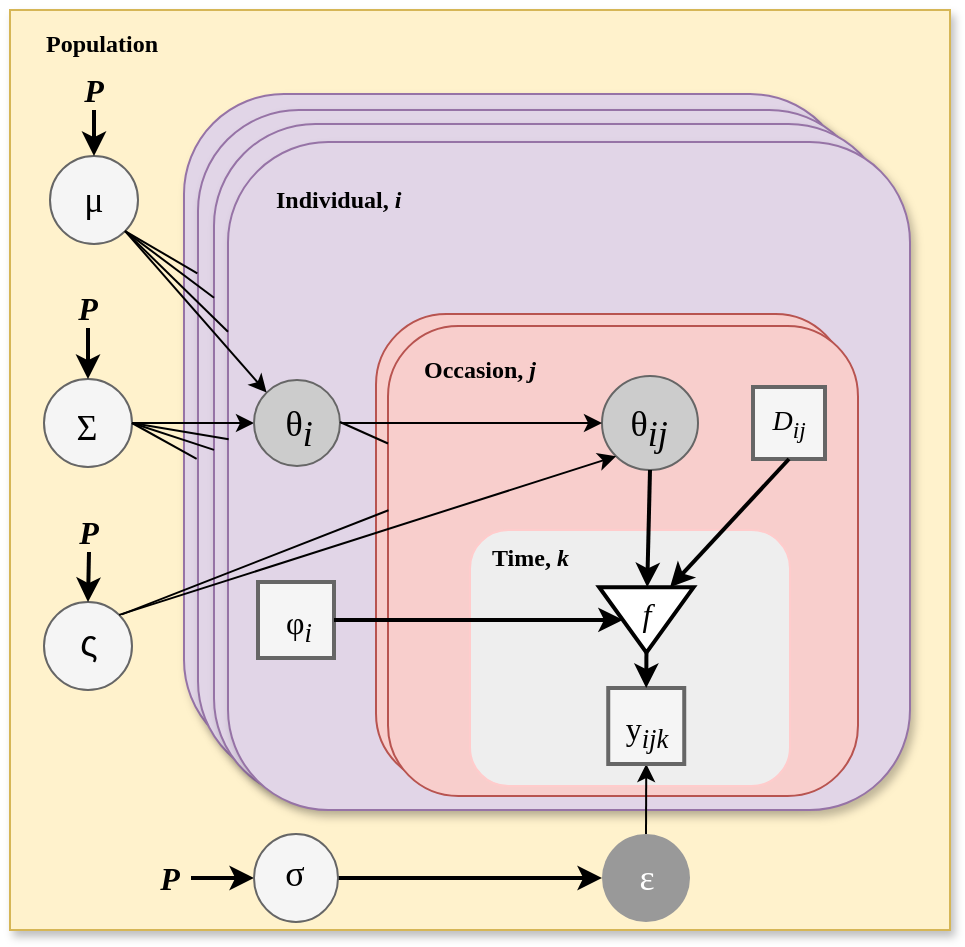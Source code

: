 <mxfile version="12.9.11" type="device"><diagram id="25fYaCwPXz5fF9gpzCDP" name="Page-1"><mxGraphModel dx="813" dy="445" grid="1" gridSize="10" guides="1" tooltips="1" connect="1" arrows="1" fold="1" page="1" pageScale="1" pageWidth="1100" pageHeight="850" math="0" shadow="0"><root><mxCell id="0"/><mxCell id="1" parent="0"/><mxCell id="7Lz48_3QLeiCO7Ytcd1m-1" value="" style="whiteSpace=wrap;html=1;shadow=1;fillColor=#fff2cc;strokeColor=#d6b656;" parent="1" vertex="1"><mxGeometry x="50" y="40" width="470" height="460" as="geometry"/></mxCell><mxCell id="7Lz48_3QLeiCO7Ytcd1m-2" value="" style="whiteSpace=wrap;html=1;aspect=fixed;rounded=1;shadow=1;fillColor=#e1d5e7;strokeColor=#9673a6;" parent="1" vertex="1"><mxGeometry x="137" y="82" width="333" height="333" as="geometry"/></mxCell><mxCell id="7Lz48_3QLeiCO7Ytcd1m-3" value="" style="whiteSpace=wrap;html=1;aspect=fixed;rounded=1;shadow=1;fillColor=#e1d5e7;strokeColor=#9673a6;" parent="1" vertex="1"><mxGeometry x="144" y="90" width="336" height="336" as="geometry"/></mxCell><mxCell id="7Lz48_3QLeiCO7Ytcd1m-5" value="" style="whiteSpace=wrap;html=1;aspect=fixed;rounded=1;shadow=1;fillColor=#e1d5e7;strokeColor=#9673a6;" parent="1" vertex="1"><mxGeometry x="152" y="97" width="338" height="338" as="geometry"/></mxCell><mxCell id="7Lz48_3QLeiCO7Ytcd1m-7" value="" style="whiteSpace=wrap;html=1;rounded=1;comic=0;glass=0;shadow=1;fillColor=#e1d5e7;strokeColor=#9673a6;" parent="1" vertex="1"><mxGeometry x="159" y="106" width="341" height="334" as="geometry"/></mxCell><mxCell id="7Lz48_3QLeiCO7Ytcd1m-8" value="" style="whiteSpace=wrap;html=1;aspect=fixed;rounded=1;fillColor=#f8cecc;strokeColor=#b85450;" parent="1" vertex="1"><mxGeometry x="233" y="192" width="235" height="235" as="geometry"/></mxCell><mxCell id="7Lz48_3QLeiCO7Ytcd1m-9" value="" style="whiteSpace=wrap;html=1;aspect=fixed;rounded=1;fillColor=#f8cecc;strokeColor=#b85450;" parent="1" vertex="1"><mxGeometry x="239" y="198" width="235" height="235" as="geometry"/></mxCell><mxCell id="7Lz48_3QLeiCO7Ytcd1m-60" style="edgeStyle=orthogonalEdgeStyle;rounded=0;orthogonalLoop=1;jettySize=auto;html=1;exitX=1;exitY=0.5;exitDx=0;exitDy=0;fontFamily=Times New Roman;strokeWidth=1;" parent="1" source="7Lz48_3QLeiCO7Ytcd1m-11" target="7Lz48_3QLeiCO7Ytcd1m-15" edge="1"><mxGeometry relative="1" as="geometry"><mxPoint x="97.0" y="246.5" as="sourcePoint"/></mxGeometry></mxCell><mxCell id="7Lz48_3QLeiCO7Ytcd1m-11" value="" style="ellipse;whiteSpace=wrap;html=1;aspect=fixed;fillColor=#f5f5f5;strokeColor=#666666;fontColor=#333333;" parent="1" vertex="1"><mxGeometry x="67" y="224.5" width="44" height="44" as="geometry"/></mxCell><mxCell id="7Lz48_3QLeiCO7Ytcd1m-13" value="" style="ellipse;whiteSpace=wrap;html=1;aspect=fixed;fillColor=#CCCCCC;strokeColor=#666666;fontColor=#333333;strokeWidth=1;" parent="1" vertex="1"><mxGeometry x="346" y="223" width="48" height="47" as="geometry"/></mxCell><mxCell id="7Lz48_3QLeiCO7Ytcd1m-61" style="edgeStyle=orthogonalEdgeStyle;rounded=0;orthogonalLoop=1;jettySize=auto;html=1;exitX=1;exitY=0.5;exitDx=0;exitDy=0;fontFamily=Times New Roman;strokeWidth=1;" parent="1" source="7Lz48_3QLeiCO7Ytcd1m-15" target="7Lz48_3QLeiCO7Ytcd1m-13" edge="1"><mxGeometry relative="1" as="geometry"/></mxCell><mxCell id="7Lz48_3QLeiCO7Ytcd1m-15" value="" style="ellipse;whiteSpace=wrap;html=1;fillColor=#CCCCCC;strokeColor=#666666;fontColor=#333333;" parent="1" vertex="1"><mxGeometry x="172" y="225" width="43" height="43" as="geometry"/></mxCell><mxCell id="7Lz48_3QLeiCO7Ytcd1m-19" value="" style="ellipse;whiteSpace=wrap;html=1;aspect=fixed;fillColor=#f5f5f5;strokeColor=#666666;fontColor=#333333;" parent="1" vertex="1"><mxGeometry x="70" y="113" width="44" height="44" as="geometry"/></mxCell><mxCell id="7Lz48_3QLeiCO7Ytcd1m-20" value="" style="ellipse;whiteSpace=wrap;html=1;aspect=fixed;fillColor=#f5f5f5;strokeColor=#666666;fontColor=#333333;" parent="1" vertex="1"><mxGeometry x="67" y="336" width="44" height="44" as="geometry"/></mxCell><mxCell id="7Lz48_3QLeiCO7Ytcd1m-24" value="&lt;font face=&quot;Times New Roman&quot;&gt;&lt;b&gt;&lt;span class=&quot;sb-1&quot;&gt;&lt;span class=&quot;dt &quot;&gt;&lt;span class=&quot;dtText&quot;&gt;&lt;span class=&quot;ex-sent first-child t no-aq sents&quot;&gt;&lt;span class=&quot;mw_t_wi&quot;&gt;Occasion&lt;/span&gt;&lt;/span&gt;&lt;/span&gt;&lt;/span&gt;&lt;/span&gt;, &lt;i&gt;j&lt;/i&gt;&lt;/b&gt;&lt;/font&gt;" style="text;html=1;strokeColor=none;fillColor=none;align=left;verticalAlign=middle;whiteSpace=wrap;rounded=0;" parent="1" vertex="1"><mxGeometry x="254.5" y="210" width="115" height="20" as="geometry"/></mxCell><mxCell id="7Lz48_3QLeiCO7Ytcd1m-25" value="&lt;font face=&quot;Times New Roman&quot;&gt;&lt;b&gt;Individual, &lt;i&gt;i&lt;/i&gt;&lt;/b&gt;&lt;/font&gt;" style="text;html=1;strokeColor=none;fillColor=none;align=left;verticalAlign=middle;whiteSpace=wrap;rounded=0;" parent="1" vertex="1"><mxGeometry x="181" y="125" width="115" height="20" as="geometry"/></mxCell><mxCell id="7Lz48_3QLeiCO7Ytcd1m-26" value="&lt;font face=&quot;Times New Roman&quot;&gt;&lt;b&gt;Population&lt;/b&gt;&lt;/font&gt;" style="text;html=1;strokeColor=none;fillColor=none;align=left;verticalAlign=middle;whiteSpace=wrap;rounded=0;" parent="1" vertex="1"><mxGeometry x="66" y="47" width="115" height="20" as="geometry"/></mxCell><mxCell id="7Lz48_3QLeiCO7Ytcd1m-39" value="&lt;font style=&quot;font-size: 18px&quot;&gt;μ&lt;/font&gt;" style="text;html=1;strokeColor=none;fillColor=none;align=center;verticalAlign=middle;whiteSpace=wrap;rounded=0;fontFamily=Times New Roman;" parent="1" vertex="1"><mxGeometry x="72" y="125" width="40" height="20" as="geometry"/></mxCell><mxCell id="7Lz48_3QLeiCO7Ytcd1m-49" style="edgeStyle=orthogonalEdgeStyle;rounded=0;orthogonalLoop=1;jettySize=auto;html=1;exitX=0.5;exitY=1;exitDx=0;exitDy=0;fontFamily=Times New Roman;strokeWidth=2;" parent="1" source="7Lz48_3QLeiCO7Ytcd1m-40" target="7Lz48_3QLeiCO7Ytcd1m-19" edge="1"><mxGeometry relative="1" as="geometry"/></mxCell><mxCell id="7Lz48_3QLeiCO7Ytcd1m-40" value="&lt;b&gt;&lt;font style=&quot;font-size: 16px&quot;&gt;&lt;i&gt;P&lt;/i&gt;&lt;/font&gt;&lt;/b&gt;" style="text;html=1;strokeColor=none;fillColor=none;align=center;verticalAlign=middle;whiteSpace=wrap;rounded=0;fontFamily=Times New Roman;" parent="1" vertex="1"><mxGeometry x="72" y="70" width="40" height="20" as="geometry"/></mxCell><mxCell id="7Lz48_3QLeiCO7Ytcd1m-48" style="edgeStyle=orthogonalEdgeStyle;rounded=0;orthogonalLoop=1;jettySize=auto;html=1;exitX=0.5;exitY=1;exitDx=0;exitDy=0;entryX=0.5;entryY=0;entryDx=0;entryDy=0;fontFamily=Times New Roman;strokeWidth=2;" parent="1" source="7Lz48_3QLeiCO7Ytcd1m-41" target="7Lz48_3QLeiCO7Ytcd1m-11" edge="1"><mxGeometry relative="1" as="geometry"/></mxCell><mxCell id="7Lz48_3QLeiCO7Ytcd1m-41" value="&lt;b&gt;&lt;font style=&quot;font-size: 16px&quot;&gt;&lt;i&gt;P&lt;/i&gt;&lt;/font&gt;&lt;/b&gt;" style="text;html=1;strokeColor=none;fillColor=none;align=center;verticalAlign=middle;whiteSpace=wrap;rounded=0;fontFamily=Times New Roman;" parent="1" vertex="1"><mxGeometry x="69" y="179" width="40" height="20" as="geometry"/></mxCell><mxCell id="7Lz48_3QLeiCO7Ytcd1m-47" style="edgeStyle=orthogonalEdgeStyle;rounded=0;orthogonalLoop=1;jettySize=auto;html=1;exitX=0.5;exitY=1;exitDx=0;exitDy=0;entryX=0.5;entryY=0;entryDx=0;entryDy=0;fontFamily=Times New Roman;strokeWidth=2;" parent="1" source="7Lz48_3QLeiCO7Ytcd1m-42" target="7Lz48_3QLeiCO7Ytcd1m-20" edge="1"><mxGeometry relative="1" as="geometry"/></mxCell><mxCell id="7Lz48_3QLeiCO7Ytcd1m-42" value="&lt;b&gt;&lt;font style=&quot;font-size: 16px&quot;&gt;&lt;i&gt;P&lt;/i&gt;&lt;/font&gt;&lt;/b&gt;" style="text;html=1;strokeColor=none;fillColor=none;align=center;verticalAlign=middle;whiteSpace=wrap;rounded=0;fontFamily=Times New Roman;" parent="1" vertex="1"><mxGeometry x="72" y="291" width="35" height="20" as="geometry"/></mxCell><mxCell id="HC0ryeHUtq8mHeQUW2vh-10" style="edgeStyle=orthogonalEdgeStyle;rounded=0;orthogonalLoop=1;jettySize=auto;html=1;exitX=1;exitY=0.5;exitDx=0;exitDy=0;entryX=0;entryY=0.5;entryDx=0;entryDy=0;strokeWidth=2;" parent="1" source="7Lz48_3QLeiCO7Ytcd1m-44" target="7Lz48_3QLeiCO7Ytcd1m-84" edge="1"><mxGeometry relative="1" as="geometry"/></mxCell><mxCell id="7Lz48_3QLeiCO7Ytcd1m-44" value="&lt;b&gt;&lt;font style=&quot;font-size: 16px&quot;&gt;&lt;i&gt;P&lt;/i&gt;&lt;/font&gt;&lt;/b&gt;" style="text;html=1;strokeColor=none;fillColor=none;align=center;verticalAlign=middle;whiteSpace=wrap;rounded=0;fontFamily=Times New Roman;" parent="1" vertex="1"><mxGeometry x="118.5" y="464" width="22" height="20" as="geometry"/></mxCell><mxCell id="7Lz48_3QLeiCO7Ytcd1m-45" value="&lt;font style=&quot;font-size: 18px&quot;&gt;Σ&lt;/font&gt;" style="text;html=1;fontFamily=Times New Roman;align=center;" parent="1" vertex="1"><mxGeometry x="73" y="232" width="30" height="30" as="geometry"/></mxCell><mxCell id="7Lz48_3QLeiCO7Ytcd1m-63" value="" style="endArrow=classic;html=1;fontFamily=Times New Roman;entryX=0;entryY=1;entryDx=0;entryDy=0;exitX=1;exitY=0;exitDx=0;exitDy=0;strokeWidth=1;" parent="1" source="7Lz48_3QLeiCO7Ytcd1m-20" target="7Lz48_3QLeiCO7Ytcd1m-13" edge="1"><mxGeometry width="50" height="50" relative="1" as="geometry"><mxPoint x="98" y="359" as="sourcePoint"/><mxPoint x="148" y="309" as="targetPoint"/></mxGeometry></mxCell><mxCell id="7Lz48_3QLeiCO7Ytcd1m-64" value="" style="endArrow=classic;html=1;fontFamily=Times New Roman;entryX=0;entryY=0;entryDx=0;entryDy=0;exitX=1;exitY=1;exitDx=0;exitDy=0;strokeWidth=1;" parent="1" source="7Lz48_3QLeiCO7Ytcd1m-19" target="7Lz48_3QLeiCO7Ytcd1m-15" edge="1"><mxGeometry width="50" height="50" relative="1" as="geometry"><mxPoint x="96" y="133" as="sourcePoint"/><mxPoint x="146" y="83" as="targetPoint"/></mxGeometry></mxCell><mxCell id="7Lz48_3QLeiCO7Ytcd1m-69" value="" style="whiteSpace=wrap;html=1;strokeWidth=2;aspect=fixed;fillColor=#f5f5f5;strokeColor=#666666;fontColor=#333333;" parent="1" vertex="1"><mxGeometry x="174" y="326" width="38" height="38" as="geometry"/></mxCell><mxCell id="7Lz48_3QLeiCO7Ytcd1m-70" value="φ&lt;i&gt;&lt;sub&gt;i&lt;/sub&gt;&lt;/i&gt;" style="text;html=1;fontFamily=Times New Roman;align=center;fontSize=16;" parent="1" vertex="1"><mxGeometry x="179.37" y="329.5" width="30" height="29" as="geometry"/></mxCell><mxCell id="7Lz48_3QLeiCO7Ytcd1m-74" value="" style="whiteSpace=wrap;html=1;strokeWidth=2;aspect=fixed;fillColor=#f5f5f5;strokeColor=#666666;fontColor=#333333;" parent="1" vertex="1"><mxGeometry x="421.5" y="228.5" width="36" height="36" as="geometry"/></mxCell><mxCell id="7Lz48_3QLeiCO7Ytcd1m-78" value="&lt;font style=&quot;font-size: 18px&quot;&gt;θ&lt;sub&gt;&lt;i style=&quot;font-size: 18px&quot;&gt;i&lt;/i&gt;&lt;/sub&gt;&lt;/font&gt;" style="text;html=1;fontSize=16;fontFamily=Times New Roman;align=center;" parent="1" vertex="1"><mxGeometry x="178.5" y="230" width="30" height="30" as="geometry"/></mxCell><mxCell id="7Lz48_3QLeiCO7Ytcd1m-79" value="&lt;font style=&quot;font-size: 18px&quot;&gt;θ&lt;sub&gt;&lt;i style=&quot;font-size: 18px&quot;&gt;ij&lt;/i&gt;&lt;/sub&gt;&lt;/font&gt;" style="text;html=1;fontSize=16;fontFamily=Times New Roman;align=center;" parent="1" vertex="1"><mxGeometry x="354" y="230" width="30" height="30" as="geometry"/></mxCell><mxCell id="7Lz48_3QLeiCO7Ytcd1m-80" value="&lt;font style=&quot;font-size: 14px&quot;&gt;&lt;i&gt;D&lt;sub&gt;i&lt;/sub&gt;&lt;/i&gt;&lt;font style=&quot;font-size: 14px&quot;&gt;&lt;i&gt;&lt;sub&gt;j&lt;/sub&gt;&lt;/i&gt;&lt;/font&gt;&lt;/font&gt;" style="text;html=1;strokeColor=none;fillColor=none;align=center;verticalAlign=middle;whiteSpace=wrap;rounded=0;fontFamily=Times New Roman;" parent="1" vertex="1"><mxGeometry x="419" y="236.5" width="41" height="20" as="geometry"/></mxCell><mxCell id="HC0ryeHUtq8mHeQUW2vh-9" style="edgeStyle=orthogonalEdgeStyle;rounded=0;orthogonalLoop=1;jettySize=auto;html=1;exitX=1;exitY=0.5;exitDx=0;exitDy=0;entryX=0;entryY=0.5;entryDx=0;entryDy=0;strokeWidth=2;" parent="1" source="7Lz48_3QLeiCO7Ytcd1m-84" target="HC0ryeHUtq8mHeQUW2vh-2" edge="1"><mxGeometry relative="1" as="geometry"/></mxCell><mxCell id="7Lz48_3QLeiCO7Ytcd1m-84" value="" style="ellipse;whiteSpace=wrap;html=1;fillColor=#f5f5f5;strokeColor=#666666;fontColor=#333333;" parent="1" vertex="1"><mxGeometry x="172" y="452" width="42" height="44" as="geometry"/></mxCell><mxCell id="7Lz48_3QLeiCO7Ytcd1m-85" value="&lt;font style=&quot;font-size: 18px&quot;&gt;σ&lt;/font&gt;" style="text;html=1;fontSize=16;fontFamily=Times New Roman;align=center;" parent="1" vertex="1"><mxGeometry x="176" y="455" width="32" height="30" as="geometry"/></mxCell><mxCell id="7Lz48_3QLeiCO7Ytcd1m-108" value="" style="endArrow=none;html=1;strokeWidth=1;fontFamily=Times New Roman;fontSize=16;exitX=1;exitY=1;exitDx=0;exitDy=0;entryX=0;entryY=0.284;entryDx=0;entryDy=0;entryPerimeter=0;" parent="1" source="7Lz48_3QLeiCO7Ytcd1m-19" target="7Lz48_3QLeiCO7Ytcd1m-7" edge="1"><mxGeometry width="50" height="50" relative="1" as="geometry"><mxPoint x="90" y="156" as="sourcePoint"/><mxPoint x="140" y="106" as="targetPoint"/></mxGeometry></mxCell><mxCell id="7Lz48_3QLeiCO7Ytcd1m-109" value="" style="endArrow=none;html=1;strokeWidth=1;fontFamily=Times New Roman;fontSize=16;entryX=0;entryY=0.257;entryDx=0;entryDy=0;exitX=1;exitY=1;exitDx=0;exitDy=0;entryPerimeter=0;" parent="1" source="7Lz48_3QLeiCO7Ytcd1m-19" target="7Lz48_3QLeiCO7Ytcd1m-5" edge="1"><mxGeometry width="50" height="50" relative="1" as="geometry"><mxPoint x="91" y="149" as="sourcePoint"/><mxPoint x="152.14" y="200.5" as="targetPoint"/></mxGeometry></mxCell><mxCell id="7Lz48_3QLeiCO7Ytcd1m-110" value="" style="endArrow=none;html=1;strokeWidth=1;fontFamily=Times New Roman;fontSize=16;entryX=-0.001;entryY=0.243;entryDx=0;entryDy=0;entryPerimeter=0;exitX=1;exitY=1;exitDx=0;exitDy=0;" parent="1" source="7Lz48_3QLeiCO7Ytcd1m-19" target="7Lz48_3QLeiCO7Ytcd1m-3" edge="1"><mxGeometry width="50" height="50" relative="1" as="geometry"><mxPoint x="83.206" y="140.306" as="sourcePoint"/><mxPoint x="137.0" y="176.0" as="targetPoint"/></mxGeometry></mxCell><mxCell id="7Lz48_3QLeiCO7Ytcd1m-113" value="" style="endArrow=none;html=1;strokeWidth=1;fontFamily=Times New Roman;fontSize=16;entryX=0.001;entryY=0.445;entryDx=0;entryDy=0;entryPerimeter=0;exitX=1;exitY=0.5;exitDx=0;exitDy=0;" parent="1" source="7Lz48_3QLeiCO7Ytcd1m-11" target="7Lz48_3QLeiCO7Ytcd1m-7" edge="1"><mxGeometry width="50" height="50" relative="1" as="geometry"><mxPoint x="95" y="245" as="sourcePoint"/><mxPoint x="155.44" y="295.62" as="targetPoint"/></mxGeometry></mxCell><mxCell id="7Lz48_3QLeiCO7Ytcd1m-114" value="" style="endArrow=none;html=1;strokeWidth=1;fontFamily=Times New Roman;fontSize=16;entryX=-0.002;entryY=0.519;entryDx=0;entryDy=0;exitX=1;exitY=0.5;exitDx=0;exitDy=0;entryPerimeter=0;" parent="1" source="7Lz48_3QLeiCO7Ytcd1m-11" target="7Lz48_3QLeiCO7Ytcd1m-3" edge="1"><mxGeometry width="50" height="50" relative="1" as="geometry"><mxPoint x="86.0" y="248.9" as="sourcePoint"/><mxPoint x="144.0" y="254.1" as="targetPoint"/></mxGeometry></mxCell><mxCell id="7Lz48_3QLeiCO7Ytcd1m-116" value="" style="endArrow=none;html=1;strokeWidth=1;fontFamily=Times New Roman;fontSize=16;entryX=0;entryY=0.482;entryDx=0;entryDy=0;entryPerimeter=0;exitX=1;exitY=0.5;exitDx=0;exitDy=0;" parent="1" source="7Lz48_3QLeiCO7Ytcd1m-11" target="7Lz48_3QLeiCO7Ytcd1m-5" edge="1"><mxGeometry width="50" height="50" relative="1" as="geometry"><mxPoint x="95" y="248" as="sourcePoint"/><mxPoint x="137.5" y="256.5" as="targetPoint"/></mxGeometry></mxCell><mxCell id="7Lz48_3QLeiCO7Ytcd1m-121" value="" style="endArrow=none;html=1;strokeWidth=1;fontFamily=Times New Roman;fontSize=16;entryX=0.001;entryY=0.392;entryDx=0;entryDy=0;entryPerimeter=0;exitX=0.885;exitY=0.14;exitDx=0;exitDy=0;exitPerimeter=0;" parent="1" source="7Lz48_3QLeiCO7Ytcd1m-20" target="7Lz48_3QLeiCO7Ytcd1m-9" edge="1"><mxGeometry width="50" height="50" relative="1" as="geometry"><mxPoint x="95.5" y="341.28" as="sourcePoint"/><mxPoint x="239" y="290.723" as="targetPoint"/></mxGeometry></mxCell><mxCell id="7Lz48_3QLeiCO7Ytcd1m-123" value="" style="endArrow=none;html=1;strokeWidth=1;fontFamily=Times New Roman;fontSize=16;entryX=0;entryY=0.25;entryDx=0;entryDy=0;" parent="1" target="7Lz48_3QLeiCO7Ytcd1m-9" edge="1"><mxGeometry width="50" height="50" relative="1" as="geometry"><mxPoint x="215" y="246" as="sourcePoint"/><mxPoint x="265" y="196" as="targetPoint"/></mxGeometry></mxCell><mxCell id="HC0ryeHUtq8mHeQUW2vh-2" value="" style="ellipse;whiteSpace=wrap;html=1;fillColor=#999999;strokeColor=none;fontColor=#333333;" parent="1" vertex="1"><mxGeometry x="346" y="452" width="44" height="44" as="geometry"/></mxCell><mxCell id="HC0ryeHUtq8mHeQUW2vh-3" value="&lt;div style=&quot;font-size: 18px&quot; align=&quot;center&quot;&gt;&lt;font style=&quot;font-size: 18px&quot; face=&quot;Times New Roman&quot; color=&quot;#FFFFFF&quot;&gt;ε&lt;/font&gt;&lt;/div&gt;" style="text;html=1;align=center;" parent="1" vertex="1"><mxGeometry x="351.12" y="457" width="33" height="30" as="geometry"/></mxCell><mxCell id="HC0ryeHUtq8mHeQUW2vh-14" value="ς" style="text;html=1;align=center;fontSize=18;" parent="1" vertex="1"><mxGeometry x="74" y="340" width="30" height="30" as="geometry"/></mxCell><mxCell id="7Lz48_3QLeiCO7Ytcd1m-89" value="" style="whiteSpace=wrap;html=1;strokeWidth=1;fillColor=#eeeeee;strokeColor=#FFCCCC;rounded=1;" parent="1" vertex="1"><mxGeometry x="280" y="300" width="160" height="128" as="geometry"/></mxCell><mxCell id="HC0ryeHUtq8mHeQUW2vh-8" value="" style="endArrow=classic;html=1;exitX=0.5;exitY=0;exitDx=0;exitDy=0;entryX=0.5;entryY=1;entryDx=0;entryDy=0;" parent="1" source="HC0ryeHUtq8mHeQUW2vh-2" target="7Lz48_3QLeiCO7Ytcd1m-90" edge="1"><mxGeometry width="50" height="50" relative="1" as="geometry"><mxPoint x="330" y="460" as="sourcePoint"/><mxPoint x="380" y="410" as="targetPoint"/></mxGeometry></mxCell><mxCell id="HD5TpSZcSmCPkC6C6Y8O-5" value="" style="endArrow=classic;html=1;strokeWidth=2;exitX=0.5;exitY=1;exitDx=0;exitDy=0;" parent="1" source="7Lz48_3QLeiCO7Ytcd1m-13" target="7Lz48_3QLeiCO7Ytcd1m-28" edge="1"><mxGeometry width="50" height="50" relative="1" as="geometry"><mxPoint x="367.66" y="270" as="sourcePoint"/><mxPoint x="367.66" y="320" as="targetPoint"/></mxGeometry></mxCell><mxCell id="HD5TpSZcSmCPkC6C6Y8O-6" value="" style="endArrow=classic;html=1;strokeWidth=2;entryX=0.5;entryY=1;entryDx=0;entryDy=0;exitX=1;exitY=0.5;exitDx=0;exitDy=0;" parent="1" source="7Lz48_3QLeiCO7Ytcd1m-69" target="7Lz48_3QLeiCO7Ytcd1m-28" edge="1"><mxGeometry width="50" height="50" relative="1" as="geometry"><mxPoint x="250" y="370" as="sourcePoint"/><mxPoint x="300" y="320" as="targetPoint"/></mxGeometry></mxCell><mxCell id="7Lz48_3QLeiCO7Ytcd1m-58" value="" style="group;shadow=0;rounded=0;" parent="1" vertex="1" connectable="0"><mxGeometry x="348.87" y="324.31" width="40.25" height="39.69" as="geometry"/></mxCell><mxCell id="7Lz48_3QLeiCO7Ytcd1m-28" value="" style="triangle;whiteSpace=wrap;html=1;align=right;rotation=90;aspect=fixed;strokeWidth=2;shadow=0;rounded=0;" parent="7Lz48_3QLeiCO7Ytcd1m-58" vertex="1"><mxGeometry x="3" y="-3" width="32.69" height="47.25" as="geometry"/></mxCell><mxCell id="7Lz48_3QLeiCO7Ytcd1m-38" value="&lt;font style=&quot;font-size: 16px&quot;&gt;&lt;i&gt;f&lt;/i&gt;&lt;/font&gt;" style="text;html=1;strokeColor=none;fillColor=none;align=center;verticalAlign=middle;whiteSpace=wrap;rounded=0;fontFamily=Times New Roman;" parent="7Lz48_3QLeiCO7Ytcd1m-58" vertex="1"><mxGeometry x="2.69" y="5.19" width="33" height="24.81" as="geometry"/></mxCell><mxCell id="7Lz48_3QLeiCO7Ytcd1m-90" value="" style="whiteSpace=wrap;html=1;aspect=fixed;strokeWidth=2;fillColor=#f5f5f5;strokeColor=#666666;fontColor=#333333;" parent="1" vertex="1"><mxGeometry x="349.12" y="379" width="38" height="38" as="geometry"/></mxCell><mxCell id="7Lz48_3QLeiCO7Ytcd1m-100" value="&lt;font style=&quot;font-size: 16px&quot;&gt;y&lt;i&gt;&lt;sub&gt;ijk&lt;/sub&gt;&lt;/i&gt;&lt;/font&gt;" style="text;html=1;fontFamily=Times New Roman;align=center;" parent="1" vertex="1"><mxGeometry x="353" y="383" width="30" height="30" as="geometry"/></mxCell><mxCell id="7Lz48_3QLeiCO7Ytcd1m-77" value="" style="endArrow=classic;html=1;fontFamily=Times New Roman;fontSize=16;exitX=0.5;exitY=1;exitDx=0;exitDy=0;strokeWidth=2;entryX=0;entryY=0.25;entryDx=0;entryDy=0;" parent="1" source="7Lz48_3QLeiCO7Ytcd1m-74" target="7Lz48_3QLeiCO7Ytcd1m-28" edge="1"><mxGeometry width="50" height="50" relative="1" as="geometry"><mxPoint x="529" y="243" as="sourcePoint"/><mxPoint x="469" y="302.75" as="targetPoint"/></mxGeometry></mxCell><mxCell id="B12UfpalfVroITa4tFkR-3" value="&lt;font face=&quot;Times New Roman&quot;&gt;&lt;b&gt;Time, &lt;i&gt;k&lt;/i&gt;&lt;/b&gt;&lt;/font&gt;" style="text;html=1;strokeColor=none;fillColor=none;align=left;verticalAlign=middle;whiteSpace=wrap;rounded=0;" parent="1" vertex="1"><mxGeometry x="289" y="304.31" width="48" height="20" as="geometry"/></mxCell><mxCell id="B12UfpalfVroITa4tFkR-13" style="edgeStyle=orthogonalEdgeStyle;rounded=0;orthogonalLoop=1;jettySize=auto;html=1;exitX=1;exitY=0.5;exitDx=0;exitDy=0;entryX=0.5;entryY=0;entryDx=0;entryDy=0;strokeWidth=2;" parent="1" source="7Lz48_3QLeiCO7Ytcd1m-28" target="7Lz48_3QLeiCO7Ytcd1m-90" edge="1"><mxGeometry relative="1" as="geometry"/></mxCell></root></mxGraphModel></diagram></mxfile>